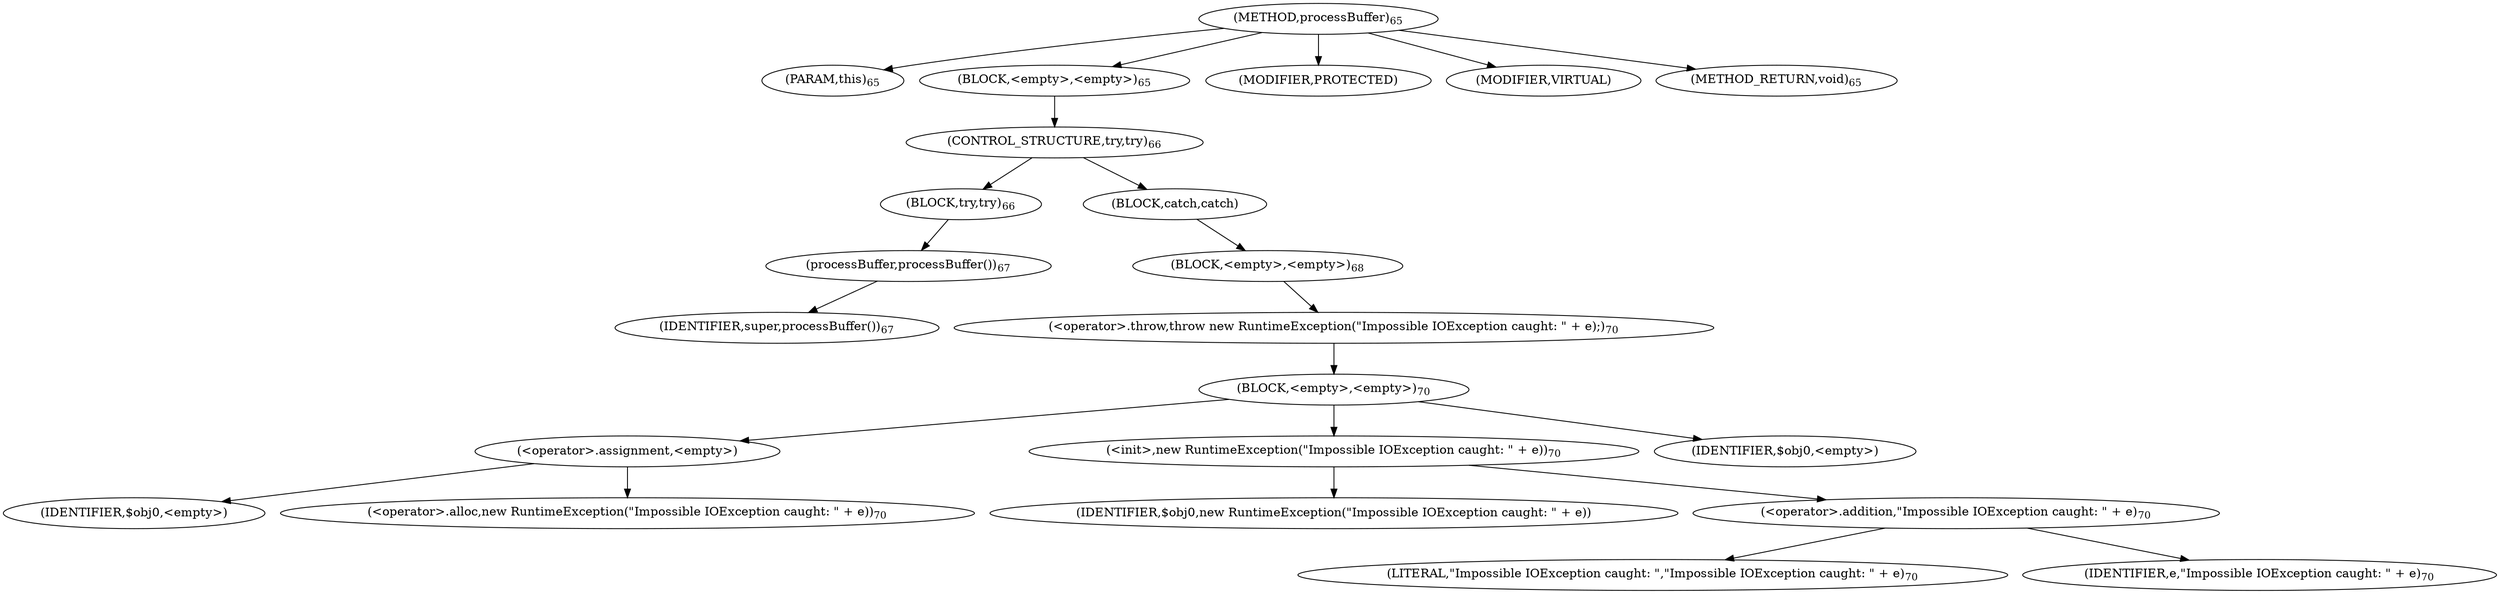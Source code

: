 digraph "processBuffer" {  
"54" [label = <(METHOD,processBuffer)<SUB>65</SUB>> ]
"55" [label = <(PARAM,this)<SUB>65</SUB>> ]
"56" [label = <(BLOCK,&lt;empty&gt;,&lt;empty&gt;)<SUB>65</SUB>> ]
"57" [label = <(CONTROL_STRUCTURE,try,try)<SUB>66</SUB>> ]
"58" [label = <(BLOCK,try,try)<SUB>66</SUB>> ]
"59" [label = <(processBuffer,processBuffer())<SUB>67</SUB>> ]
"60" [label = <(IDENTIFIER,super,processBuffer())<SUB>67</SUB>> ]
"61" [label = <(BLOCK,catch,catch)> ]
"62" [label = <(BLOCK,&lt;empty&gt;,&lt;empty&gt;)<SUB>68</SUB>> ]
"63" [label = <(&lt;operator&gt;.throw,throw new RuntimeException(&quot;Impossible IOException caught: &quot; + e);)<SUB>70</SUB>> ]
"64" [label = <(BLOCK,&lt;empty&gt;,&lt;empty&gt;)<SUB>70</SUB>> ]
"65" [label = <(&lt;operator&gt;.assignment,&lt;empty&gt;)> ]
"66" [label = <(IDENTIFIER,$obj0,&lt;empty&gt;)> ]
"67" [label = <(&lt;operator&gt;.alloc,new RuntimeException(&quot;Impossible IOException caught: &quot; + e))<SUB>70</SUB>> ]
"68" [label = <(&lt;init&gt;,new RuntimeException(&quot;Impossible IOException caught: &quot; + e))<SUB>70</SUB>> ]
"69" [label = <(IDENTIFIER,$obj0,new RuntimeException(&quot;Impossible IOException caught: &quot; + e))> ]
"70" [label = <(&lt;operator&gt;.addition,&quot;Impossible IOException caught: &quot; + e)<SUB>70</SUB>> ]
"71" [label = <(LITERAL,&quot;Impossible IOException caught: &quot;,&quot;Impossible IOException caught: &quot; + e)<SUB>70</SUB>> ]
"72" [label = <(IDENTIFIER,e,&quot;Impossible IOException caught: &quot; + e)<SUB>70</SUB>> ]
"73" [label = <(IDENTIFIER,$obj0,&lt;empty&gt;)> ]
"74" [label = <(MODIFIER,PROTECTED)> ]
"75" [label = <(MODIFIER,VIRTUAL)> ]
"76" [label = <(METHOD_RETURN,void)<SUB>65</SUB>> ]
  "54" -> "55" 
  "54" -> "56" 
  "54" -> "74" 
  "54" -> "75" 
  "54" -> "76" 
  "56" -> "57" 
  "57" -> "58" 
  "57" -> "61" 
  "58" -> "59" 
  "59" -> "60" 
  "61" -> "62" 
  "62" -> "63" 
  "63" -> "64" 
  "64" -> "65" 
  "64" -> "68" 
  "64" -> "73" 
  "65" -> "66" 
  "65" -> "67" 
  "68" -> "69" 
  "68" -> "70" 
  "70" -> "71" 
  "70" -> "72" 
}
